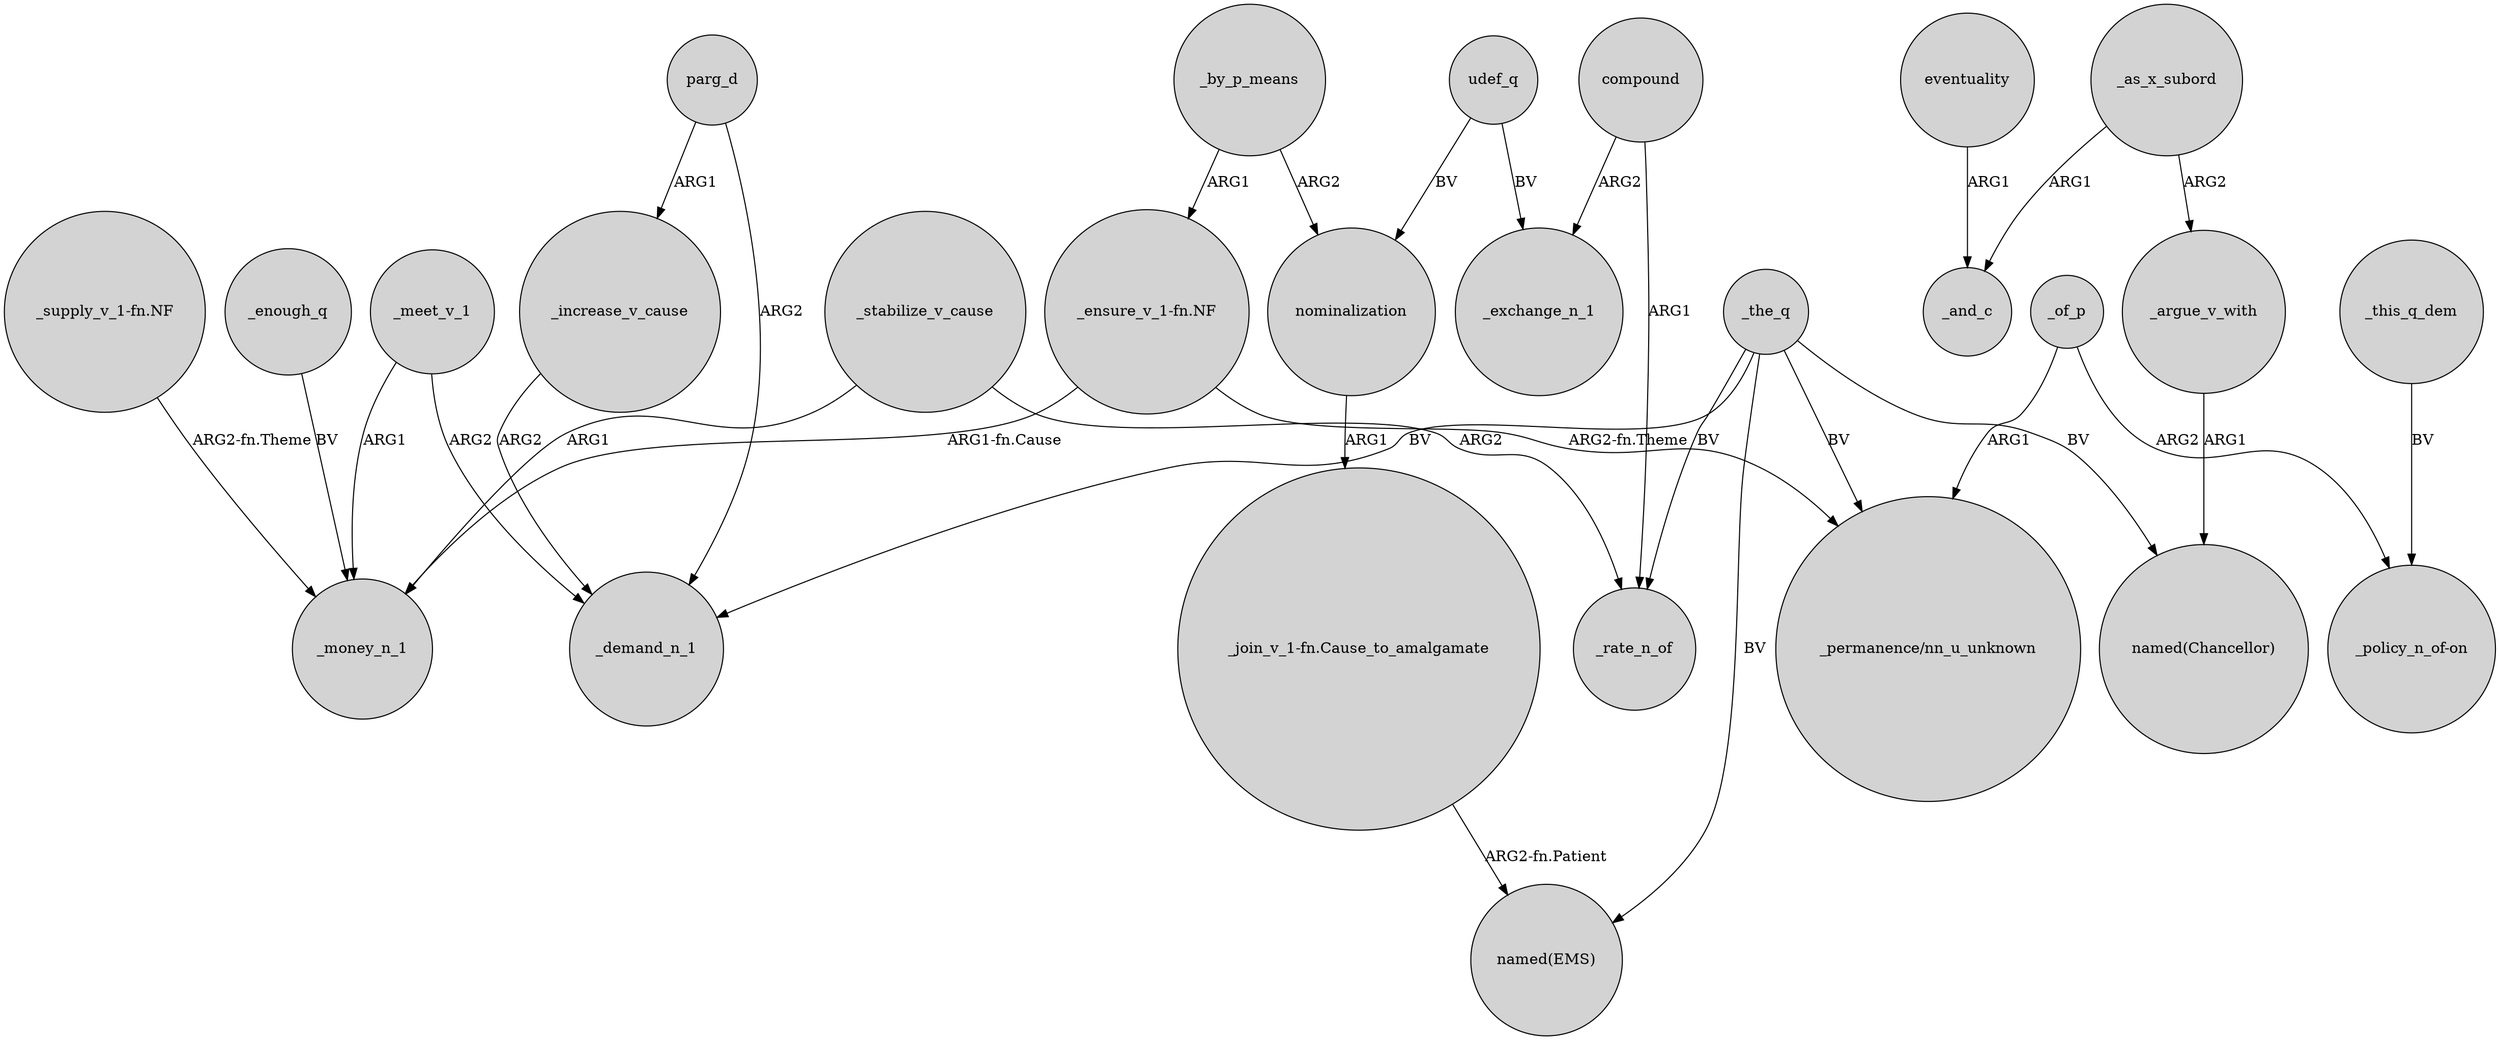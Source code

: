 digraph {
	node [shape=circle style=filled]
	_stabilize_v_cause -> _money_n_1 [label=ARG1]
	_the_q -> _demand_n_1 [label=BV]
	"_ensure_v_1-fn.NF" -> "_permanence/nn_u_unknown" [label="ARG2-fn.Theme"]
	_increase_v_cause -> _demand_n_1 [label=ARG2]
	_meet_v_1 -> _demand_n_1 [label=ARG2]
	_by_p_means -> nominalization [label=ARG2]
	_the_q -> "named(EMS)" [label=BV]
	_stabilize_v_cause -> _rate_n_of [label=ARG2]
	compound -> _rate_n_of [label=ARG1]
	_of_p -> "_policy_n_of-on" [label=ARG2]
	nominalization -> "_join_v_1-fn.Cause_to_amalgamate" [label=ARG1]
	_the_q -> _rate_n_of [label=BV]
	compound -> _exchange_n_1 [label=ARG2]
	"_ensure_v_1-fn.NF" -> _money_n_1 [label="ARG1-fn.Cause"]
	"_join_v_1-fn.Cause_to_amalgamate" -> "named(EMS)" [label="ARG2-fn.Patient"]
	_as_x_subord -> _and_c [label=ARG1]
	parg_d -> _demand_n_1 [label=ARG2]
	parg_d -> _increase_v_cause [label=ARG1]
	_meet_v_1 -> _money_n_1 [label=ARG1]
	_of_p -> "_permanence/nn_u_unknown" [label=ARG1]
	udef_q -> nominalization [label=BV]
	_enough_q -> _money_n_1 [label=BV]
	_the_q -> "named(Chancellor)" [label=BV]
	_as_x_subord -> _argue_v_with [label=ARG2]
	_this_q_dem -> "_policy_n_of-on" [label=BV]
	_argue_v_with -> "named(Chancellor)" [label=ARG1]
	udef_q -> _exchange_n_1 [label=BV]
	"_supply_v_1-fn.NF" -> _money_n_1 [label="ARG2-fn.Theme"]
	_by_p_means -> "_ensure_v_1-fn.NF" [label=ARG1]
	eventuality -> _and_c [label=ARG1]
	_the_q -> "_permanence/nn_u_unknown" [label=BV]
}
